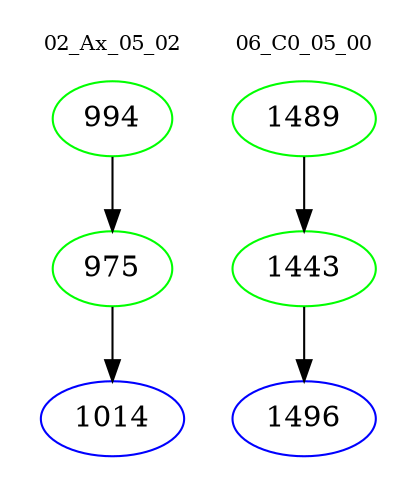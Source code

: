digraph{
subgraph cluster_0 {
color = white
label = "02_Ax_05_02";
fontsize=10;
T0_994 [label="994", color="green"]
T0_994 -> T0_975 [color="black"]
T0_975 [label="975", color="green"]
T0_975 -> T0_1014 [color="black"]
T0_1014 [label="1014", color="blue"]
}
subgraph cluster_1 {
color = white
label = "06_C0_05_00";
fontsize=10;
T1_1489 [label="1489", color="green"]
T1_1489 -> T1_1443 [color="black"]
T1_1443 [label="1443", color="green"]
T1_1443 -> T1_1496 [color="black"]
T1_1496 [label="1496", color="blue"]
}
}
